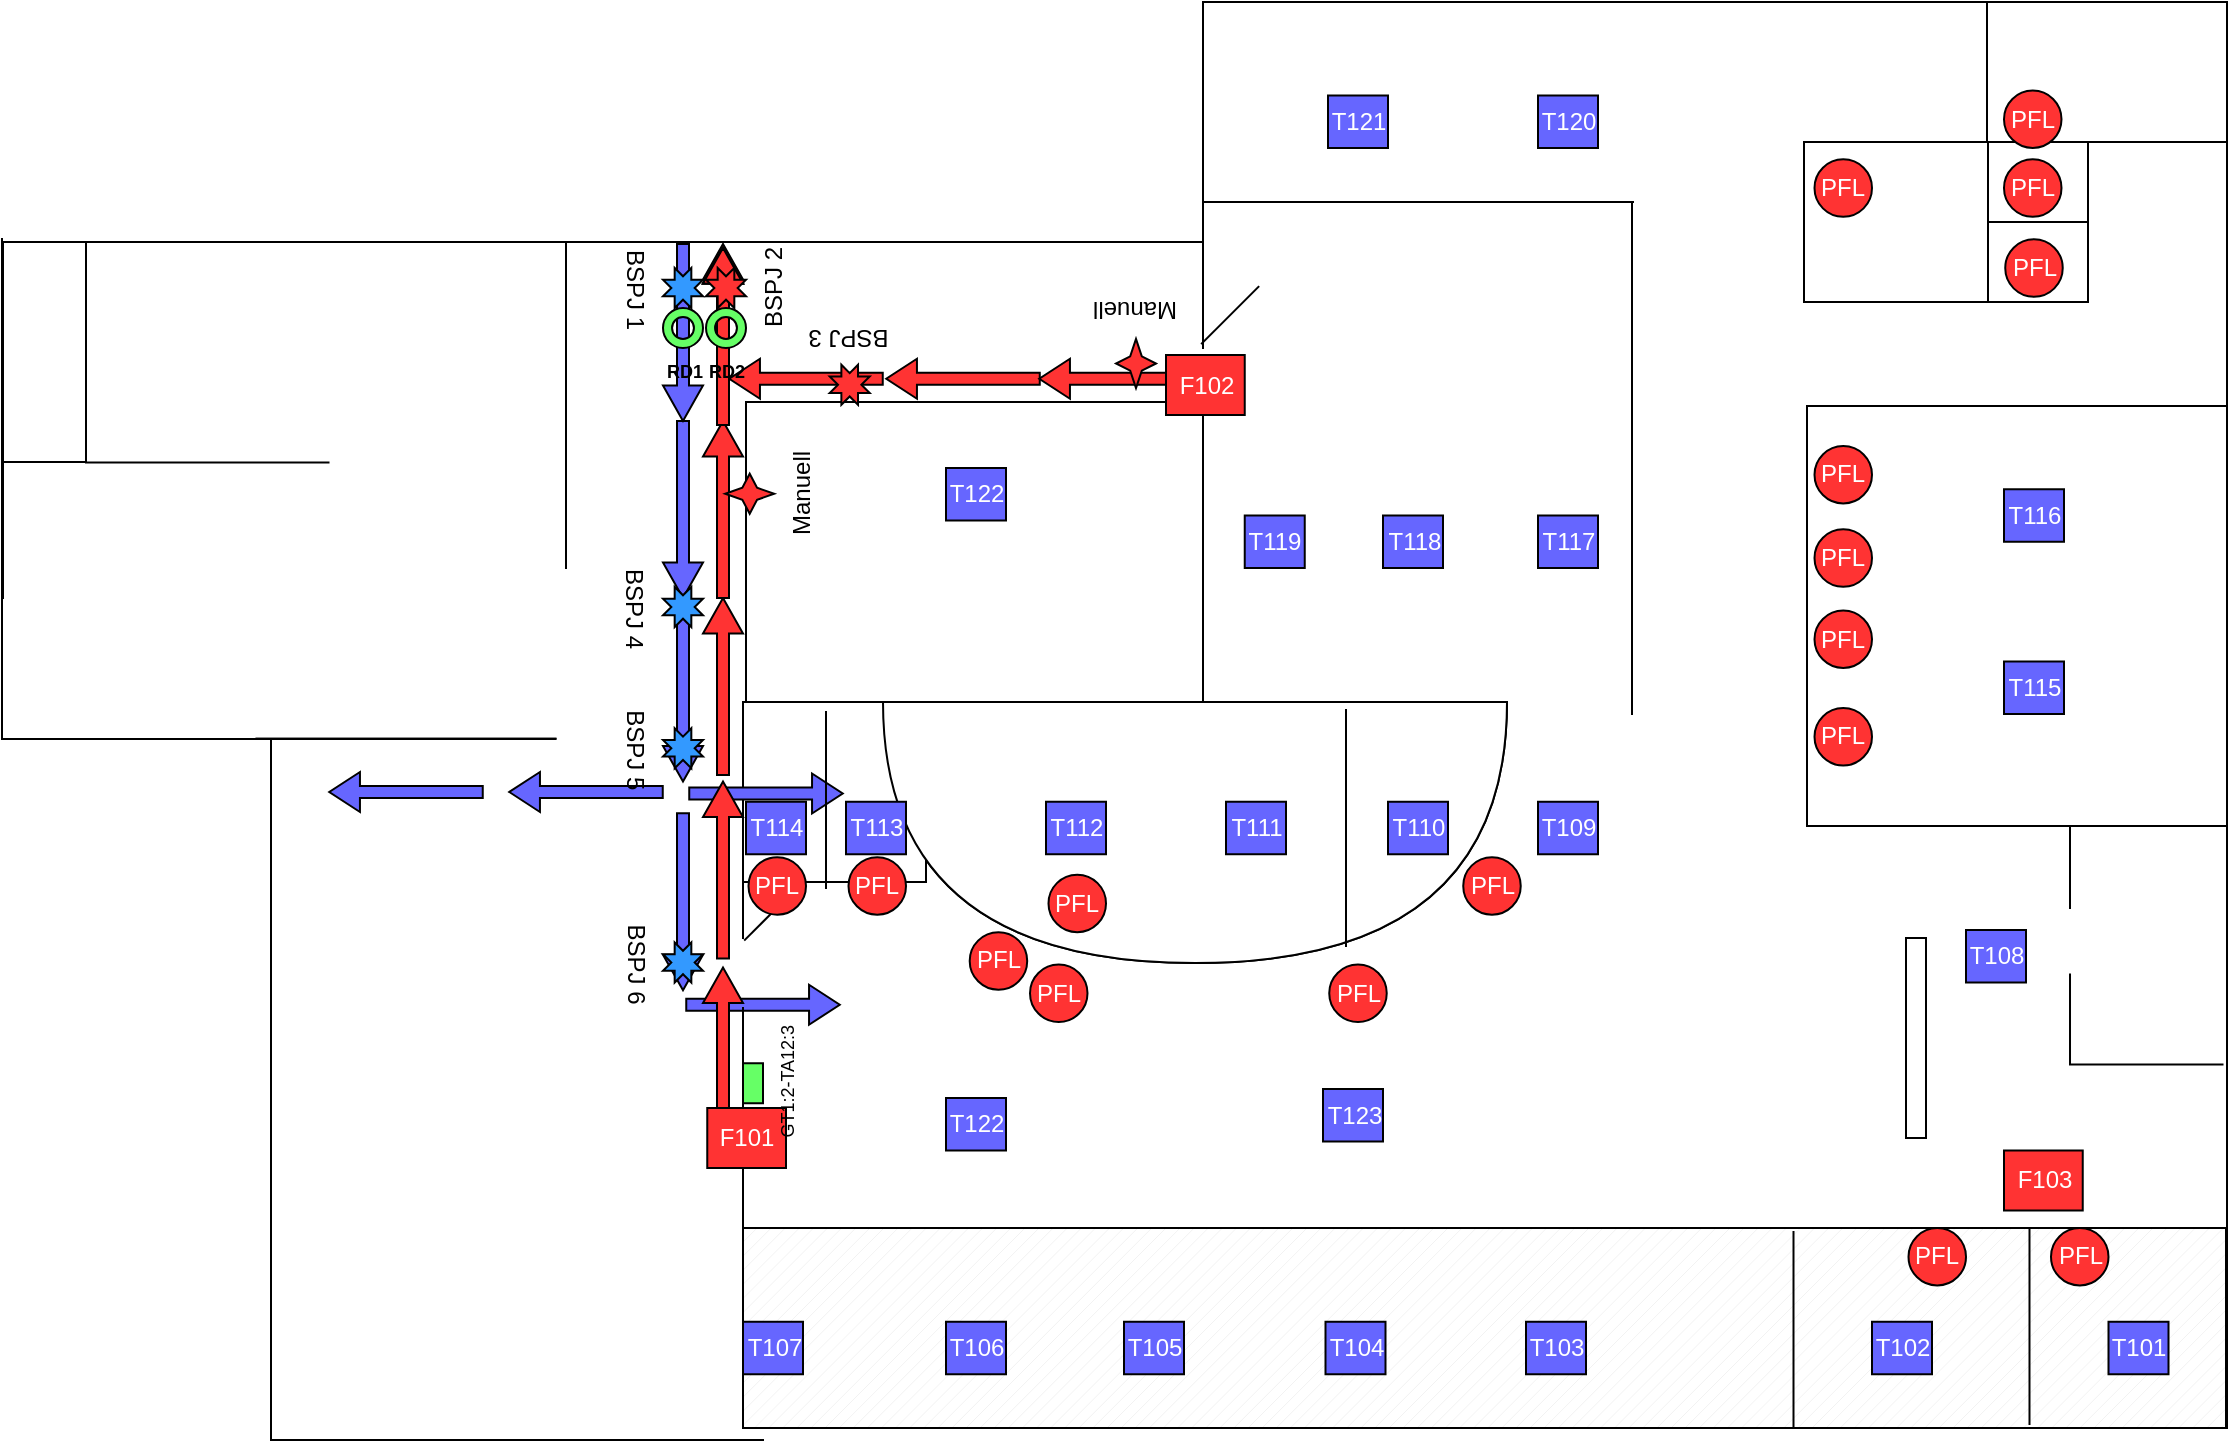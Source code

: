 <mxfile version="20.2.3" type="device"><diagram id="FBVfWSFxS-w5nu74Ogbu" name="Sida-1"><mxGraphModel dx="1597" dy="998" grid="1" gridSize="10" guides="1" tooltips="1" connect="1" arrows="1" fold="1" page="1" pageScale="1" pageWidth="1169" pageHeight="827" math="0" shadow="0"><root><mxCell id="0"/><mxCell id="1" parent="0"/><mxCell id="fJPeuUi1tIwK-G_FH13o-1" value="" style="shape=partialRectangle;whiteSpace=wrap;html=1;bottom=0;right=0;fillColor=none;" parent="1" vertex="1"><mxGeometry x="18.5" y="170" width="600" height="178" as="geometry"/></mxCell><mxCell id="fJPeuUi1tIwK-G_FH13o-2" value="" style="shape=partialRectangle;whiteSpace=wrap;html=1;bottom=0;right=0;fillColor=none;" parent="1" vertex="1"><mxGeometry x="618.5" y="50" width="510" height="120" as="geometry"/></mxCell><mxCell id="fJPeuUi1tIwK-G_FH13o-3" value="" style="shape=partialRectangle;whiteSpace=wrap;html=1;top=0;left=0;fillColor=none;" parent="1" vertex="1"><mxGeometry x="399.5" y="51" width="731" height="712" as="geometry"/></mxCell><mxCell id="fJPeuUi1tIwK-G_FH13o-4" value="" style="shape=partialRectangle;whiteSpace=wrap;html=1;bottom=0;right=0;fillColor=none;rotation=-90;" parent="1" vertex="1"><mxGeometry x="31.25" y="155.25" width="250" height="276.5" as="geometry"/></mxCell><mxCell id="fJPeuUi1tIwK-G_FH13o-6" value="" style="verticalLabelPosition=bottom;verticalAlign=top;html=1;shape=mxgraph.basic.rect;fillColor2=none;strokeWidth=1;size=20;indent=5;" parent="1" vertex="1"><mxGeometry x="920.5" y="252" width="210" height="210" as="geometry"/></mxCell><mxCell id="fJPeuUi1tIwK-G_FH13o-7" value="" style="shape=delay;whiteSpace=wrap;html=1;rotation=90;" parent="1" vertex="1"><mxGeometry x="549.25" y="309.25" width="130.5" height="312" as="geometry"/></mxCell><mxCell id="fJPeuUi1tIwK-G_FH13o-8" value="" style="verticalLabelPosition=bottom;verticalAlign=top;html=1;shape=mxgraph.basic.rect;fillColor2=none;strokeWidth=1;size=30;indent=5;" parent="1" vertex="1"><mxGeometry x="388.5" y="400" width="91.5" height="90" as="geometry"/></mxCell><mxCell id="fJPeuUi1tIwK-G_FH13o-9" value="" style="shape=partialRectangle;whiteSpace=wrap;html=1;right=0;top=0;bottom=0;fillColor=none;routingCenterX=-0.5;" parent="1" vertex="1"><mxGeometry x="690" y="401" width="120" height="118" as="geometry"/></mxCell><mxCell id="fJPeuUi1tIwK-G_FH13o-10" value="" style="shape=partialRectangle;whiteSpace=wrap;html=1;right=0;top=0;bottom=0;fillColor=none;routingCenterX=-0.5;" parent="1" vertex="1"><mxGeometry x="388.5" y="550" width="120" height="210" as="geometry"/></mxCell><mxCell id="fJPeuUi1tIwK-G_FH13o-12" value="" style="shape=partialRectangle;whiteSpace=wrap;html=1;right=0;top=0;bottom=0;fillColor=none;routingCenterX=-0.5;rotation=90;" parent="1" vertex="1"><mxGeometry x="666" y="102.5" width="120" height="215" as="geometry"/></mxCell><mxCell id="fJPeuUi1tIwK-G_FH13o-13" value="" style="verticalLabelPosition=bottom;verticalAlign=top;html=1;shape=mxgraph.basic.rect;fillColor2=none;strokeWidth=1;size=20;indent=5;" parent="1" vertex="1"><mxGeometry x="1010.5" y="50" width="120" height="70" as="geometry"/></mxCell><mxCell id="fJPeuUi1tIwK-G_FH13o-14" value="" style="shape=partialRectangle;whiteSpace=wrap;html=1;right=0;top=0;bottom=0;fillColor=none;routingCenterX=-0.5;" parent="1" vertex="1"><mxGeometry x="833" y="150.5" width="120" height="252.5" as="geometry"/></mxCell><mxCell id="fJPeuUi1tIwK-G_FH13o-15" value="" style="shape=partialRectangle;whiteSpace=wrap;html=1;right=0;top=0;bottom=0;fillColor=none;routingCenterX=-0.5;" parent="1" vertex="1"><mxGeometry x="388.5" y="458" width="120" height="60" as="geometry"/></mxCell><mxCell id="fJPeuUi1tIwK-G_FH13o-16" value="" style="shape=partialRectangle;whiteSpace=wrap;html=1;right=0;top=0;bottom=0;fillColor=none;routingCenterX=-0.5;" parent="1" vertex="1"><mxGeometry x="618.5" y="170" width="120" height="50" as="geometry"/></mxCell><mxCell id="fJPeuUi1tIwK-G_FH13o-17" value="" style="verticalLabelPosition=bottom;verticalAlign=top;html=1;shape=mxgraph.basic.rect;fillColor2=none;strokeWidth=1;size=20;indent=5;" parent="1" vertex="1"><mxGeometry x="390" y="250" width="228.5" height="150" as="geometry"/></mxCell><mxCell id="fJPeuUi1tIwK-G_FH13o-18" value="" style="verticalLabelPosition=bottom;verticalAlign=top;html=1;shape=mxgraph.basic.rect;fillColor2=none;strokeWidth=1;size=20;indent=5;" parent="1" vertex="1"><mxGeometry x="18.5" y="170" width="41.5" height="110" as="geometry"/></mxCell><mxCell id="fJPeuUi1tIwK-G_FH13o-19" value="" style="shape=partialRectangle;whiteSpace=wrap;html=1;right=0;top=0;bottom=0;fillColor=none;routingCenterX=-0.5;rotation=90;" parent="1" vertex="1"><mxGeometry x="60.63" y="279.63" width="120" height="121.25" as="geometry"/></mxCell><mxCell id="fJPeuUi1tIwK-G_FH13o-20" value="" style="shape=partialRectangle;whiteSpace=wrap;html=1;right=0;top=0;bottom=0;fillColor=none;routingCenterX=-0.5;" parent="1" vertex="1"><mxGeometry x="300" y="170" width="120" height="160" as="geometry"/></mxCell><mxCell id="fJPeuUi1tIwK-G_FH13o-21" value="" style="verticalLabelPosition=bottom;verticalAlign=top;html=1;shape=mxgraph.basic.rect;fillColor2=none;strokeWidth=1;size=20;indent=5;" parent="1" vertex="1"><mxGeometry x="919" y="120" width="140" height="80" as="geometry"/></mxCell><mxCell id="fJPeuUi1tIwK-G_FH13o-22" value="" style="verticalLabelPosition=bottom;verticalAlign=top;html=1;shape=mxgraph.basic.rect;fillColor2=none;strokeWidth=1;size=20;indent=5;" parent="1" vertex="1"><mxGeometry x="1011" y="120" width="50" height="40" as="geometry"/></mxCell><mxCell id="fJPeuUi1tIwK-G_FH13o-23" value="" style="verticalLabelPosition=bottom;verticalAlign=top;html=1;shape=mxgraph.basic.rect;fillColor2=none;strokeWidth=1;size=20;indent=5;" parent="1" vertex="1"><mxGeometry x="1011" y="160" width="50" height="40" as="geometry"/></mxCell><mxCell id="fJPeuUi1tIwK-G_FH13o-24" value="" style="shape=partialRectangle;whiteSpace=wrap;html=1;right=0;top=0;bottom=0;fillColor=none;routingCenterX=-0.5;" parent="1" vertex="1"><mxGeometry x="1052" y="462" width="45" height="38" as="geometry"/></mxCell><mxCell id="fJPeuUi1tIwK-G_FH13o-25" value="" style="shape=partialRectangle;whiteSpace=wrap;html=1;bottom=0;right=0;fillColor=none;rotation=-90;" parent="1" vertex="1"><mxGeometry x="1067.63" y="520.63" width="45" height="76.25" as="geometry"/></mxCell><mxCell id="fJPeuUi1tIwK-G_FH13o-26" value="" style="verticalLabelPosition=bottom;verticalAlign=top;html=1;shape=mxgraph.basic.patternFillRect;fillStyle=diag;step=5;fillStrokeWidth=0.2;fillStrokeColor=#dddddd;" parent="1" vertex="1"><mxGeometry x="388.5" y="663" width="741.5" height="100" as="geometry"/></mxCell><mxCell id="fJPeuUi1tIwK-G_FH13o-27" value="" style="verticalLabelPosition=bottom;verticalAlign=top;html=1;shape=mxgraph.basic.rect;fillColor2=none;strokeWidth=1;size=20;indent=5;" parent="1" vertex="1"><mxGeometry x="970" y="518" width="10" height="100" as="geometry"/></mxCell><mxCell id="fJPeuUi1tIwK-G_FH13o-33" value="" style="shape=singleArrow;direction=north;whiteSpace=wrap;html=1;rotation=-180;fillColor=#6666FF;" parent="1" vertex="1"><mxGeometry x="348.5" y="455.63" width="20" height="88.5" as="geometry"/></mxCell><mxCell id="fJPeuUi1tIwK-G_FH13o-34" value="" style="shape=singleArrow;direction=north;whiteSpace=wrap;html=1;rotation=-180;fillColor=#6666FF;" parent="1" vertex="1"><mxGeometry x="348.5" y="351.25" width="20" height="88.5" as="geometry"/></mxCell><mxCell id="fJPeuUi1tIwK-G_FH13o-35" value="" style="shape=singleArrow;direction=north;whiteSpace=wrap;html=1;rotation=-180;fillColor=#6666FF;" parent="1" vertex="1"><mxGeometry x="348.5" y="259.5" width="20" height="88.5" as="geometry"/></mxCell><mxCell id="fJPeuUi1tIwK-G_FH13o-36" value="" style="shape=singleArrow;direction=north;whiteSpace=wrap;html=1;rotation=-180;fillColor=#6666FF;" parent="1" vertex="1"><mxGeometry x="348.5" y="171" width="20" height="88.5" as="geometry"/></mxCell><mxCell id="fJPeuUi1tIwK-G_FH13o-37" value="" style="shape=singleArrow;direction=north;whiteSpace=wrap;html=1;rotation=90;fillColor=#6666FF;" parent="1" vertex="1"><mxGeometry x="388.5" y="513" width="20" height="76.75" as="geometry"/></mxCell><mxCell id="fJPeuUi1tIwK-G_FH13o-38" value="" style="shape=singleArrow;direction=north;whiteSpace=wrap;html=1;rotation=90;fillColor=#6666FF;" parent="1" vertex="1"><mxGeometry x="390" y="407.38" width="20" height="76.75" as="geometry"/></mxCell><mxCell id="fJPeuUi1tIwK-G_FH13o-40" value="" style="shape=singleArrow;direction=north;whiteSpace=wrap;html=1;rotation=-90;fillColor=#FF3333;" parent="1" vertex="1"><mxGeometry x="488.5" y="200" width="20" height="76.75" as="geometry"/></mxCell><mxCell id="fJPeuUi1tIwK-G_FH13o-41" value="" style="shape=singleArrow;direction=north;whiteSpace=wrap;html=1;rotation=-90;fillColor=#FF3333;" parent="1" vertex="1"><mxGeometry x="565" y="200" width="20" height="76.75" as="geometry"/></mxCell><mxCell id="fJPeuUi1tIwK-G_FH13o-42" value="" style="shape=singleArrow;direction=north;whiteSpace=wrap;html=1;rotation=-90;fillColor=#6666FF;" parent="1" vertex="1"><mxGeometry x="300" y="406.62" width="20" height="76.75" as="geometry"/></mxCell><mxCell id="fJPeuUi1tIwK-G_FH13o-43" value="" style="shape=singleArrow;direction=north;whiteSpace=wrap;html=1;rotation=-90;fillColor=#6666FF;" parent="1" vertex="1"><mxGeometry x="210" y="406.62" width="20" height="76.75" as="geometry"/></mxCell><mxCell id="fJPeuUi1tIwK-G_FH13o-47" value="" style="shape=singleArrow;direction=north;whiteSpace=wrap;html=1;fillColor=#FF3333;" parent="1" vertex="1"><mxGeometry x="368.5" y="532.75" width="20" height="88.5" as="geometry"/></mxCell><mxCell id="fJPeuUi1tIwK-G_FH13o-48" value="" style="shape=singleArrow;direction=north;whiteSpace=wrap;html=1;fillColor=#FF3333;" parent="1" vertex="1"><mxGeometry x="368.5" y="439.75" width="20" height="88.5" as="geometry"/></mxCell><mxCell id="fJPeuUi1tIwK-G_FH13o-49" value="" style="shape=singleArrow;direction=north;whiteSpace=wrap;html=1;fillColor=#FF3333;" parent="1" vertex="1"><mxGeometry x="368.5" y="348" width="20" height="88.5" as="geometry"/></mxCell><mxCell id="fJPeuUi1tIwK-G_FH13o-50" value="" style="shape=singleArrow;direction=north;whiteSpace=wrap;html=1;fillColor=#FF3333;" parent="1" vertex="1"><mxGeometry x="368.5" y="171" width="20" height="88.5" as="geometry"/></mxCell><mxCell id="fJPeuUi1tIwK-G_FH13o-51" value="" style="shape=singleArrow;direction=north;whiteSpace=wrap;html=1;fillColor=#FF3333;" parent="1" vertex="1"><mxGeometry x="368.5" y="259.5" width="20" height="88.5" as="geometry"/></mxCell><mxCell id="fJPeuUi1tIwK-G_FH13o-52" value="" style="shape=singleArrow;direction=north;whiteSpace=wrap;html=1;rotation=-90;fillColor=#FF3333;" parent="1" vertex="1"><mxGeometry x="410" y="200" width="20" height="76.75" as="geometry"/></mxCell><mxCell id="fJPeuUi1tIwK-G_FH13o-53" value="" style="shape=partialRectangle;whiteSpace=wrap;html=1;right=0;top=0;bottom=0;fillColor=none;routingCenterX=-0.5;fontColor=#FFFFFF;rotation=45;" parent="1" vertex="1"><mxGeometry x="614.5" y="229" width="120" height="40" as="geometry"/></mxCell><mxCell id="fJPeuUi1tIwK-G_FH13o-54" value="" style="shape=partialRectangle;whiteSpace=wrap;html=1;right=0;top=0;bottom=0;fillColor=none;routingCenterX=-0.5;fontColor=#FFFFFF;rotation=45;" parent="1" vertex="1"><mxGeometry x="381.85" y="537.25" width="120" height="28.25" as="geometry"/></mxCell><mxCell id="fJPeuUi1tIwK-G_FH13o-81" value="" style="shape=partialRectangle;whiteSpace=wrap;html=1;right=0;top=0;bottom=0;fillColor=none;routingCenterX=-0.5;" parent="1" vertex="1"><mxGeometry x="1031.75" y="664" width="96.25" height="97" as="geometry"/></mxCell><mxCell id="fJPeuUi1tIwK-G_FH13o-82" value="" style="shape=partialRectangle;whiteSpace=wrap;html=1;right=0;top=0;bottom=0;fillColor=none;routingCenterX=-0.5;" parent="1" vertex="1"><mxGeometry x="913.75" y="665" width="120" height="97" as="geometry"/></mxCell><mxCell id="5FPQW2fEmfwd8c3JXjcH-5" value="" style="shape=partialRectangle;whiteSpace=wrap;html=1;bottom=0;right=0;fillColor=none;rotation=-90;" vertex="1" parent="1"><mxGeometry x="100.75" y="471.25" width="349.5" height="246" as="geometry"/></mxCell><mxCell id="5FPQW2fEmfwd8c3JXjcH-7" value="" style="shape=delay;whiteSpace=wrap;html=1;rotation=90;" vertex="1" parent="1"><mxGeometry x="549.25" y="309.25" width="130.5" height="312" as="geometry"/></mxCell><mxCell id="5FPQW2fEmfwd8c3JXjcH-9" value="" style="shape=partialRectangle;whiteSpace=wrap;html=1;right=0;top=0;bottom=0;fillColor=none;routingCenterX=-0.5;" vertex="1" parent="1"><mxGeometry x="690" y="404" width="120" height="118" as="geometry"/></mxCell><mxCell id="5FPQW2fEmfwd8c3JXjcH-10" value="" style="shape=partialRectangle;whiteSpace=wrap;html=1;right=0;top=0;bottom=0;fillColor=none;routingCenterX=-0.5;" vertex="1" parent="1"><mxGeometry x="388.5" y="553" width="120" height="210" as="geometry"/></mxCell><mxCell id="5FPQW2fEmfwd8c3JXjcH-11" value="" style="shape=partialRectangle;whiteSpace=wrap;html=1;right=0;top=0;bottom=0;fillColor=none;routingCenterX=-0.5;rotation=-90;" vertex="1" parent="1"><mxGeometry x="160" y="283.63" width="120" height="149.5" as="geometry"/></mxCell><mxCell id="5FPQW2fEmfwd8c3JXjcH-14" value="" style="shape=partialRectangle;whiteSpace=wrap;html=1;right=0;top=0;bottom=0;fillColor=none;routingCenterX=-0.5;" vertex="1" parent="1"><mxGeometry x="833" y="153.5" width="120" height="252.5" as="geometry"/></mxCell><mxCell id="5FPQW2fEmfwd8c3JXjcH-16" value="" style="shape=partialRectangle;whiteSpace=wrap;html=1;right=0;top=0;bottom=0;fillColor=none;routingCenterX=-0.5;" vertex="1" parent="1"><mxGeometry x="618.5" y="173" width="120" height="50" as="geometry"/></mxCell><mxCell id="5FPQW2fEmfwd8c3JXjcH-20" value="" style="shape=partialRectangle;whiteSpace=wrap;html=1;right=0;top=0;bottom=0;fillColor=none;routingCenterX=-0.5;" vertex="1" parent="1"><mxGeometry x="300" y="173" width="120" height="160" as="geometry"/></mxCell><mxCell id="5FPQW2fEmfwd8c3JXjcH-31" value="" style="shape=singleArrow;direction=north;whiteSpace=wrap;html=1;" vertex="1" parent="1"><mxGeometry x="368.5" y="173" width="20" height="88.5" as="geometry"/></mxCell><mxCell id="5FPQW2fEmfwd8c3JXjcH-49" value="" style="shape=singleArrow;direction=north;whiteSpace=wrap;html=1;fillColor=#FF3333;" vertex="1" parent="1"><mxGeometry x="368.5" y="173" width="20" height="88.5" as="geometry"/></mxCell><mxCell id="5FPQW2fEmfwd8c3JXjcH-54" value="&lt;font color=&quot;#ffffff&quot;&gt;F101&lt;/font&gt;" style="html=1;fillColor=#FF3333;" vertex="1" parent="1"><mxGeometry x="370.63" y="603" width="39.37" height="30" as="geometry"/></mxCell><mxCell id="5FPQW2fEmfwd8c3JXjcH-55" value="&lt;font color=&quot;#ffffff&quot;&gt;F102&lt;/font&gt;" style="html=1;fillColor=#FF3333;" vertex="1" parent="1"><mxGeometry x="600" y="226.5" width="39.37" height="30" as="geometry"/></mxCell><mxCell id="5FPQW2fEmfwd8c3JXjcH-56" value="&lt;font color=&quot;#ffffff&quot;&gt;T113&lt;/font&gt;" style="html=1;fillColor=#6666FF;" vertex="1" parent="1"><mxGeometry x="440" y="449.88" width="30" height="26.25" as="geometry"/></mxCell><mxCell id="5FPQW2fEmfwd8c3JXjcH-57" value="&lt;font color=&quot;#ffffff&quot;&gt;T112&lt;/font&gt;" style="html=1;fillColor=#6666FF;" vertex="1" parent="1"><mxGeometry x="540" y="449.87" width="30" height="26.25" as="geometry"/></mxCell><mxCell id="5FPQW2fEmfwd8c3JXjcH-58" value="&lt;font color=&quot;#ffffff&quot;&gt;T111&lt;/font&gt;" style="html=1;fillColor=#6666FF;" vertex="1" parent="1"><mxGeometry x="630" y="449.87" width="30" height="26.25" as="geometry"/></mxCell><mxCell id="5FPQW2fEmfwd8c3JXjcH-59" value="&lt;font color=&quot;#ffffff&quot;&gt;T110&lt;/font&gt;" style="html=1;fillColor=#6666FF;" vertex="1" parent="1"><mxGeometry x="711" y="449.88" width="30" height="26.25" as="geometry"/></mxCell><mxCell id="5FPQW2fEmfwd8c3JXjcH-60" value="&lt;font color=&quot;#ffffff&quot;&gt;T109&lt;br&gt;&lt;/font&gt;" style="html=1;fillColor=#6666FF;" vertex="1" parent="1"><mxGeometry x="786" y="449.88" width="30" height="26.25" as="geometry"/></mxCell><mxCell id="5FPQW2fEmfwd8c3JXjcH-61" value="&lt;font color=&quot;#ffffff&quot;&gt;T108&lt;/font&gt;" style="html=1;fillColor=#6666FF;" vertex="1" parent="1"><mxGeometry x="1000" y="514" width="30" height="26.25" as="geometry"/></mxCell><mxCell id="5FPQW2fEmfwd8c3JXjcH-62" value="&lt;font color=&quot;#ffffff&quot;&gt;T107&lt;/font&gt;" style="html=1;fillColor=#6666FF;" vertex="1" parent="1"><mxGeometry x="388.5" y="709.88" width="30" height="26.25" as="geometry"/></mxCell><mxCell id="5FPQW2fEmfwd8c3JXjcH-63" value="&lt;font color=&quot;#ffffff&quot;&gt;T106&lt;/font&gt;" style="html=1;fillColor=#6666FF;" vertex="1" parent="1"><mxGeometry x="490" y="709.88" width="30" height="26.25" as="geometry"/></mxCell><mxCell id="5FPQW2fEmfwd8c3JXjcH-64" value="&lt;font color=&quot;#ffffff&quot;&gt;T105&lt;/font&gt;" style="html=1;fillColor=#6666FF;" vertex="1" parent="1"><mxGeometry x="579" y="709.88" width="30" height="26.25" as="geometry"/></mxCell><mxCell id="5FPQW2fEmfwd8c3JXjcH-65" value="&lt;font color=&quot;#ffffff&quot;&gt;T104&lt;/font&gt;" style="html=1;fillColor=#6666FF;" vertex="1" parent="1"><mxGeometry x="679.75" y="709.88" width="30" height="26.25" as="geometry"/></mxCell><mxCell id="5FPQW2fEmfwd8c3JXjcH-66" value="&lt;font color=&quot;#ffffff&quot;&gt;T103&lt;/font&gt;" style="html=1;fillColor=#6666FF;" vertex="1" parent="1"><mxGeometry x="780" y="709.88" width="30" height="26.25" as="geometry"/></mxCell><mxCell id="5FPQW2fEmfwd8c3JXjcH-67" value="&lt;font color=&quot;#ffffff&quot;&gt;T102&lt;br&gt;&lt;/font&gt;" style="html=1;fillColor=#6666FF;" vertex="1" parent="1"><mxGeometry x="953" y="709.88" width="30" height="26.25" as="geometry"/></mxCell><mxCell id="5FPQW2fEmfwd8c3JXjcH-68" value="&lt;font color=&quot;#ffffff&quot;&gt;T101&lt;/font&gt;" style="html=1;fillColor=#6666FF;" vertex="1" parent="1"><mxGeometry x="1071.25" y="709.88" width="30" height="26.25" as="geometry"/></mxCell><mxCell id="5FPQW2fEmfwd8c3JXjcH-69" value="&lt;font color=&quot;#ffffff&quot;&gt;T120&lt;/font&gt;" style="html=1;fillColor=#6666FF;" vertex="1" parent="1"><mxGeometry x="786" y="96.75" width="30" height="26.25" as="geometry"/></mxCell><mxCell id="5FPQW2fEmfwd8c3JXjcH-70" value="&lt;font color=&quot;#ffffff&quot;&gt;T121&lt;/font&gt;" style="html=1;fillColor=#6666FF;" vertex="1" parent="1"><mxGeometry x="681" y="96.75" width="30" height="26.25" as="geometry"/></mxCell><mxCell id="5FPQW2fEmfwd8c3JXjcH-71" value="&lt;font color=&quot;#ffffff&quot;&gt;T119&lt;/font&gt;" style="html=1;fillColor=#6666FF;" vertex="1" parent="1"><mxGeometry x="639.37" y="306.75" width="30" height="26.25" as="geometry"/></mxCell><mxCell id="5FPQW2fEmfwd8c3JXjcH-72" value="&lt;font color=&quot;#ffffff&quot;&gt;T118&lt;/font&gt;" style="html=1;fillColor=#6666FF;" vertex="1" parent="1"><mxGeometry x="708.5" y="306.75" width="30" height="26.25" as="geometry"/></mxCell><mxCell id="5FPQW2fEmfwd8c3JXjcH-73" value="&lt;font color=&quot;#ffffff&quot;&gt;T117&lt;/font&gt;" style="html=1;fillColor=#6666FF;" vertex="1" parent="1"><mxGeometry x="786" y="306.75" width="30" height="26.25" as="geometry"/></mxCell><mxCell id="5FPQW2fEmfwd8c3JXjcH-74" value="&lt;font color=&quot;#ffffff&quot;&gt;T116&lt;/font&gt;" style="html=1;fillColor=#6666FF;" vertex="1" parent="1"><mxGeometry x="1019" y="293.63" width="30" height="26.25" as="geometry"/></mxCell><mxCell id="5FPQW2fEmfwd8c3JXjcH-75" value="&lt;font color=&quot;#ffffff&quot;&gt;T115&lt;/font&gt;" style="html=1;fillColor=#6666FF;" vertex="1" parent="1"><mxGeometry x="1019" y="379.75" width="30" height="26.25" as="geometry"/></mxCell><mxCell id="5FPQW2fEmfwd8c3JXjcH-76" value="&lt;font color=&quot;#ffffff&quot;&gt;T114&lt;/font&gt;" style="html=1;fillColor=#6666FF;" vertex="1" parent="1"><mxGeometry x="390" y="449.88" width="30" height="26.25" as="geometry"/></mxCell><mxCell id="5FPQW2fEmfwd8c3JXjcH-77" value="" style="shape=partialRectangle;whiteSpace=wrap;html=1;right=0;top=0;bottom=0;fillColor=none;routingCenterX=-0.5;fontColor=#FFFFFF;" vertex="1" parent="1"><mxGeometry x="430" y="405" width="120" height="88" as="geometry"/></mxCell><mxCell id="5FPQW2fEmfwd8c3JXjcH-80" value="&lt;font color=&quot;#ffffff&quot;&gt;F103&lt;/font&gt;" style="html=1;fillColor=#FF3333;" vertex="1" parent="1"><mxGeometry x="1019" y="624.25" width="39.37" height="30" as="geometry"/></mxCell><mxCell id="5FPQW2fEmfwd8c3JXjcH-81" value="PFL" style="ellipse;whiteSpace=wrap;html=1;aspect=fixed;fillColor=#FF3333;fontColor=#FFFFFF;" vertex="1" parent="1"><mxGeometry x="541.25" y="486.37" width="28.75" height="28.75" as="geometry"/></mxCell><mxCell id="5FPQW2fEmfwd8c3JXjcH-82" value="&lt;font color=&quot;#ffffff&quot;&gt;T122&lt;br&gt;&lt;/font&gt;" style="html=1;fillColor=#6666FF;" vertex="1" parent="1"><mxGeometry x="490" y="283.0" width="30" height="26.25" as="geometry"/></mxCell><mxCell id="5FPQW2fEmfwd8c3JXjcH-83" value="PFL" style="ellipse;whiteSpace=wrap;html=1;aspect=fixed;fillColor=#FF3333;fontColor=#FFFFFF;" vertex="1" parent="1"><mxGeometry x="924.25" y="128.63" width="28.75" height="28.75" as="geometry"/></mxCell><mxCell id="5FPQW2fEmfwd8c3JXjcH-84" value="PFL" style="ellipse;whiteSpace=wrap;html=1;aspect=fixed;fillColor=#FF3333;fontColor=#FFFFFF;" vertex="1" parent="1"><mxGeometry x="1019.62" y="168.63" width="28.75" height="28.75" as="geometry"/></mxCell><mxCell id="5FPQW2fEmfwd8c3JXjcH-85" value="PFL" style="ellipse;whiteSpace=wrap;html=1;aspect=fixed;fillColor=#FF3333;fontColor=#FFFFFF;" vertex="1" parent="1"><mxGeometry x="1019" y="128.63" width="28.75" height="28.75" as="geometry"/></mxCell><mxCell id="5FPQW2fEmfwd8c3JXjcH-86" value="PFL" style="ellipse;whiteSpace=wrap;html=1;aspect=fixed;fillColor=#FF3333;fontColor=#FFFFFF;" vertex="1" parent="1"><mxGeometry x="501.85" y="515.12" width="28.75" height="28.75" as="geometry"/></mxCell><mxCell id="5FPQW2fEmfwd8c3JXjcH-87" value="PFL" style="ellipse;whiteSpace=wrap;html=1;aspect=fixed;fillColor=#FF3333;fontColor=#FFFFFF;" vertex="1" parent="1"><mxGeometry x="532" y="531.25" width="28.75" height="28.75" as="geometry"/></mxCell><mxCell id="5FPQW2fEmfwd8c3JXjcH-88" value="PFL" style="ellipse;whiteSpace=wrap;html=1;aspect=fixed;fillColor=#FF3333;fontColor=#FFFFFF;" vertex="1" parent="1"><mxGeometry x="681.62" y="531.25" width="28.75" height="28.75" as="geometry"/></mxCell><mxCell id="5FPQW2fEmfwd8c3JXjcH-89" value="PFL" style="ellipse;whiteSpace=wrap;html=1;aspect=fixed;fillColor=#FF3333;fontColor=#FFFFFF;" vertex="1" parent="1"><mxGeometry x="748.62" y="477.62" width="28.75" height="28.75" as="geometry"/></mxCell><mxCell id="5FPQW2fEmfwd8c3JXjcH-90" value="PFL" style="ellipse;whiteSpace=wrap;html=1;aspect=fixed;fillColor=#FF3333;fontColor=#FFFFFF;" vertex="1" parent="1"><mxGeometry x="441.25" y="477.62" width="28.75" height="28.75" as="geometry"/></mxCell><mxCell id="5FPQW2fEmfwd8c3JXjcH-91" value="PFL" style="ellipse;whiteSpace=wrap;html=1;aspect=fixed;fillColor=#FF3333;fontColor=#FFFFFF;" vertex="1" parent="1"><mxGeometry x="391.25" y="477.62" width="28.75" height="28.75" as="geometry"/></mxCell><mxCell id="5FPQW2fEmfwd8c3JXjcH-92" value="&lt;font color=&quot;#ffffff&quot;&gt;T122&lt;/font&gt;" style="html=1;fillColor=#6666FF;" vertex="1" parent="1"><mxGeometry x="490" y="598" width="30" height="26.25" as="geometry"/></mxCell><mxCell id="5FPQW2fEmfwd8c3JXjcH-93" value="&lt;font color=&quot;#ffffff&quot;&gt;T123&lt;/font&gt;" style="html=1;fillColor=#6666FF;" vertex="1" parent="1"><mxGeometry x="678.5" y="593.5" width="30" height="26.25" as="geometry"/></mxCell><mxCell id="5FPQW2fEmfwd8c3JXjcH-94" value="PFL" style="ellipse;whiteSpace=wrap;html=1;aspect=fixed;fillColor=#FF3333;fontColor=#FFFFFF;" vertex="1" parent="1"><mxGeometry x="924.25" y="403" width="28.75" height="28.75" as="geometry"/></mxCell><mxCell id="5FPQW2fEmfwd8c3JXjcH-95" value="PFL" style="ellipse;whiteSpace=wrap;html=1;aspect=fixed;fillColor=#FF3333;fontColor=#FFFFFF;" vertex="1" parent="1"><mxGeometry x="924.25" y="354.25" width="28.75" height="28.75" as="geometry"/></mxCell><mxCell id="5FPQW2fEmfwd8c3JXjcH-96" value="PFL" style="ellipse;whiteSpace=wrap;html=1;aspect=fixed;fillColor=#FF3333;fontColor=#FFFFFF;" vertex="1" parent="1"><mxGeometry x="924.25" y="313.63" width="28.75" height="28.75" as="geometry"/></mxCell><mxCell id="5FPQW2fEmfwd8c3JXjcH-97" value="PFL" style="ellipse;whiteSpace=wrap;html=1;aspect=fixed;fillColor=#FF3333;fontColor=#FFFFFF;" vertex="1" parent="1"><mxGeometry x="924.25" y="272" width="28.75" height="28.75" as="geometry"/></mxCell><mxCell id="5FPQW2fEmfwd8c3JXjcH-98" value="PFL" style="ellipse;whiteSpace=wrap;html=1;aspect=fixed;fillColor=#FF3333;fontColor=#FFFFFF;" vertex="1" parent="1"><mxGeometry x="1019" y="94.25" width="28.75" height="28.75" as="geometry"/></mxCell><mxCell id="5FPQW2fEmfwd8c3JXjcH-99" value="PFL" style="ellipse;whiteSpace=wrap;html=1;aspect=fixed;fillColor=#FF3333;fontColor=#FFFFFF;" vertex="1" parent="1"><mxGeometry x="971.25" y="663" width="28.75" height="28.75" as="geometry"/></mxCell><mxCell id="5FPQW2fEmfwd8c3JXjcH-100" value="PFL" style="ellipse;whiteSpace=wrap;html=1;aspect=fixed;fillColor=#FF3333;fontColor=#FFFFFF;" vertex="1" parent="1"><mxGeometry x="1042.5" y="663" width="28.75" height="28.75" as="geometry"/></mxCell><mxCell id="5FPQW2fEmfwd8c3JXjcH-111" value="" style="shape=partialRectangle;whiteSpace=wrap;html=1;right=0;top=0;bottom=0;fillColor=none;routingCenterX=-0.5;rotation=-90;" vertex="1" parent="1"><mxGeometry x="160" y="283.63" width="120" height="149.5" as="geometry"/></mxCell><mxCell id="5FPQW2fEmfwd8c3JXjcH-114" value="" style="shape=partialRectangle;whiteSpace=wrap;html=1;right=0;top=0;bottom=0;fillColor=none;routingCenterX=-0.5;" vertex="1" parent="1"><mxGeometry x="833" y="153.5" width="120" height="252.5" as="geometry"/></mxCell><mxCell id="5FPQW2fEmfwd8c3JXjcH-124" value="" style="shape=partialRectangle;whiteSpace=wrap;html=1;right=0;top=0;bottom=0;fillColor=none;routingCenterX=-0.5;" vertex="1" parent="1"><mxGeometry x="1052" y="465" width="45" height="38" as="geometry"/></mxCell><mxCell id="5FPQW2fEmfwd8c3JXjcH-129" value="" style="shape=singleArrow;direction=north;whiteSpace=wrap;html=1;" vertex="1" parent="1"><mxGeometry x="368.5" y="173" width="20" height="88.5" as="geometry"/></mxCell><mxCell id="5FPQW2fEmfwd8c3JXjcH-143" value="" style="shape=singleArrow;direction=north;whiteSpace=wrap;html=1;fillColor=#FF3333;" vertex="1" parent="1"><mxGeometry x="368.5" y="173" width="20" height="88.5" as="geometry"/></mxCell><mxCell id="5FPQW2fEmfwd8c3JXjcH-150" value="BSPJ 5" style="verticalLabelPosition=bottom;verticalAlign=top;html=1;shape=mxgraph.basic.8_point_star;fillColor=#3399FF;rotation=90;" vertex="1" parent="1"><mxGeometry x="348.5" y="413.13" width="20" height="20" as="geometry"/></mxCell><mxCell id="5FPQW2fEmfwd8c3JXjcH-151" value="BSPJ 4" style="verticalLabelPosition=bottom;verticalAlign=top;html=1;shape=mxgraph.basic.8_point_star;fillColor=#3399FF;rotation=90;" vertex="1" parent="1"><mxGeometry x="348.5" y="342.5" width="20" height="20" as="geometry"/></mxCell><mxCell id="5FPQW2fEmfwd8c3JXjcH-152" value="BSPJ 1" style="verticalLabelPosition=bottom;verticalAlign=top;html=1;shape=mxgraph.basic.8_point_star;fillColor=#3399FF;rotation=90;" vertex="1" parent="1"><mxGeometry x="348.5" y="183" width="20" height="20" as="geometry"/></mxCell><mxCell id="5FPQW2fEmfwd8c3JXjcH-153" value="BSPJ 6" style="verticalLabelPosition=bottom;verticalAlign=top;html=1;shape=mxgraph.basic.8_point_star;fillColor=#3399FF;rotation=90;" vertex="1" parent="1"><mxGeometry x="348.5" y="520.25" width="20" height="20" as="geometry"/></mxCell><mxCell id="5FPQW2fEmfwd8c3JXjcH-154" value="BSPJ 2" style="verticalLabelPosition=bottom;verticalAlign=top;html=1;shape=mxgraph.basic.8_point_star;fillColor=#FF3333;rotation=-90;" vertex="1" parent="1"><mxGeometry x="370" y="183" width="20" height="20" as="geometry"/></mxCell><mxCell id="5FPQW2fEmfwd8c3JXjcH-155" value="BSPJ 3" style="verticalLabelPosition=bottom;verticalAlign=top;html=1;shape=mxgraph.basic.8_point_star;fillColor=#FF3333;rotation=-180;" vertex="1" parent="1"><mxGeometry x="431.85" y="231.38" width="20" height="20" as="geometry"/></mxCell><mxCell id="5FPQW2fEmfwd8c3JXjcH-156" value="Manuell" style="verticalLabelPosition=bottom;verticalAlign=top;html=1;shape=mxgraph.basic.4_point_star_2;dx=0.7;fillColor=#FF3333;rotation=-90;" vertex="1" parent="1"><mxGeometry x="381.85" y="283.63" width="20" height="24.5" as="geometry"/></mxCell><mxCell id="5FPQW2fEmfwd8c3JXjcH-157" value="Manuell" style="verticalLabelPosition=bottom;verticalAlign=top;html=1;shape=mxgraph.basic.4_point_star_2;dx=0.71;fillColor=#FF3333;rotation=-180;" vertex="1" parent="1"><mxGeometry x="575" y="218.5" width="20" height="24.5" as="geometry"/></mxCell><mxCell id="5FPQW2fEmfwd8c3JXjcH-158" value="GT1:2-TA12:3" style="verticalLabelPosition=bottom;verticalAlign=top;html=1;shape=mxgraph.basic.rect;fillColor2=none;strokeWidth=1;size=20;indent=5;fillColor=#66FF66;rotation=-90;fontSize=9;" vertex="1" parent="1"><mxGeometry x="383.5" y="585.63" width="20" height="10" as="geometry"/></mxCell><mxCell id="5FPQW2fEmfwd8c3JXjcH-159" value="RD1" style="verticalLabelPosition=bottom;verticalAlign=top;html=1;shape=mxgraph.basic.donut;dx=4.53;fontSize=9;fillColor=#66FF66;fontStyle=1" vertex="1" parent="1"><mxGeometry x="348.5" y="203" width="20" height="20" as="geometry"/></mxCell><mxCell id="5FPQW2fEmfwd8c3JXjcH-160" value="RD2" style="verticalLabelPosition=bottom;verticalAlign=top;html=1;shape=mxgraph.basic.donut;dx=4.53;fontSize=9;fillColor=#66FF66;fontStyle=1" vertex="1" parent="1"><mxGeometry x="370" y="203" width="20" height="20" as="geometry"/></mxCell></root></mxGraphModel></diagram></mxfile>